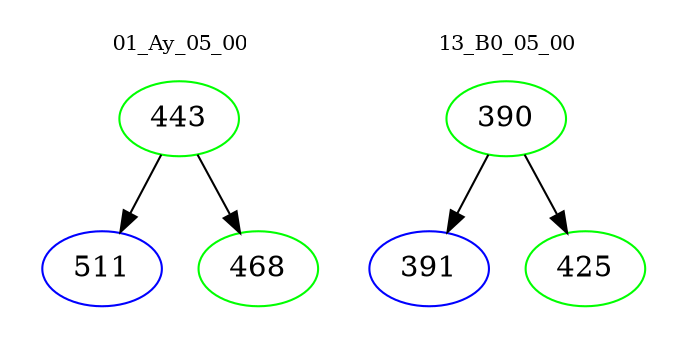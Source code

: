 digraph{
subgraph cluster_0 {
color = white
label = "01_Ay_05_00";
fontsize=10;
T0_443 [label="443", color="green"]
T0_443 -> T0_511 [color="black"]
T0_511 [label="511", color="blue"]
T0_443 -> T0_468 [color="black"]
T0_468 [label="468", color="green"]
}
subgraph cluster_1 {
color = white
label = "13_B0_05_00";
fontsize=10;
T1_390 [label="390", color="green"]
T1_390 -> T1_391 [color="black"]
T1_391 [label="391", color="blue"]
T1_390 -> T1_425 [color="black"]
T1_425 [label="425", color="green"]
}
}
